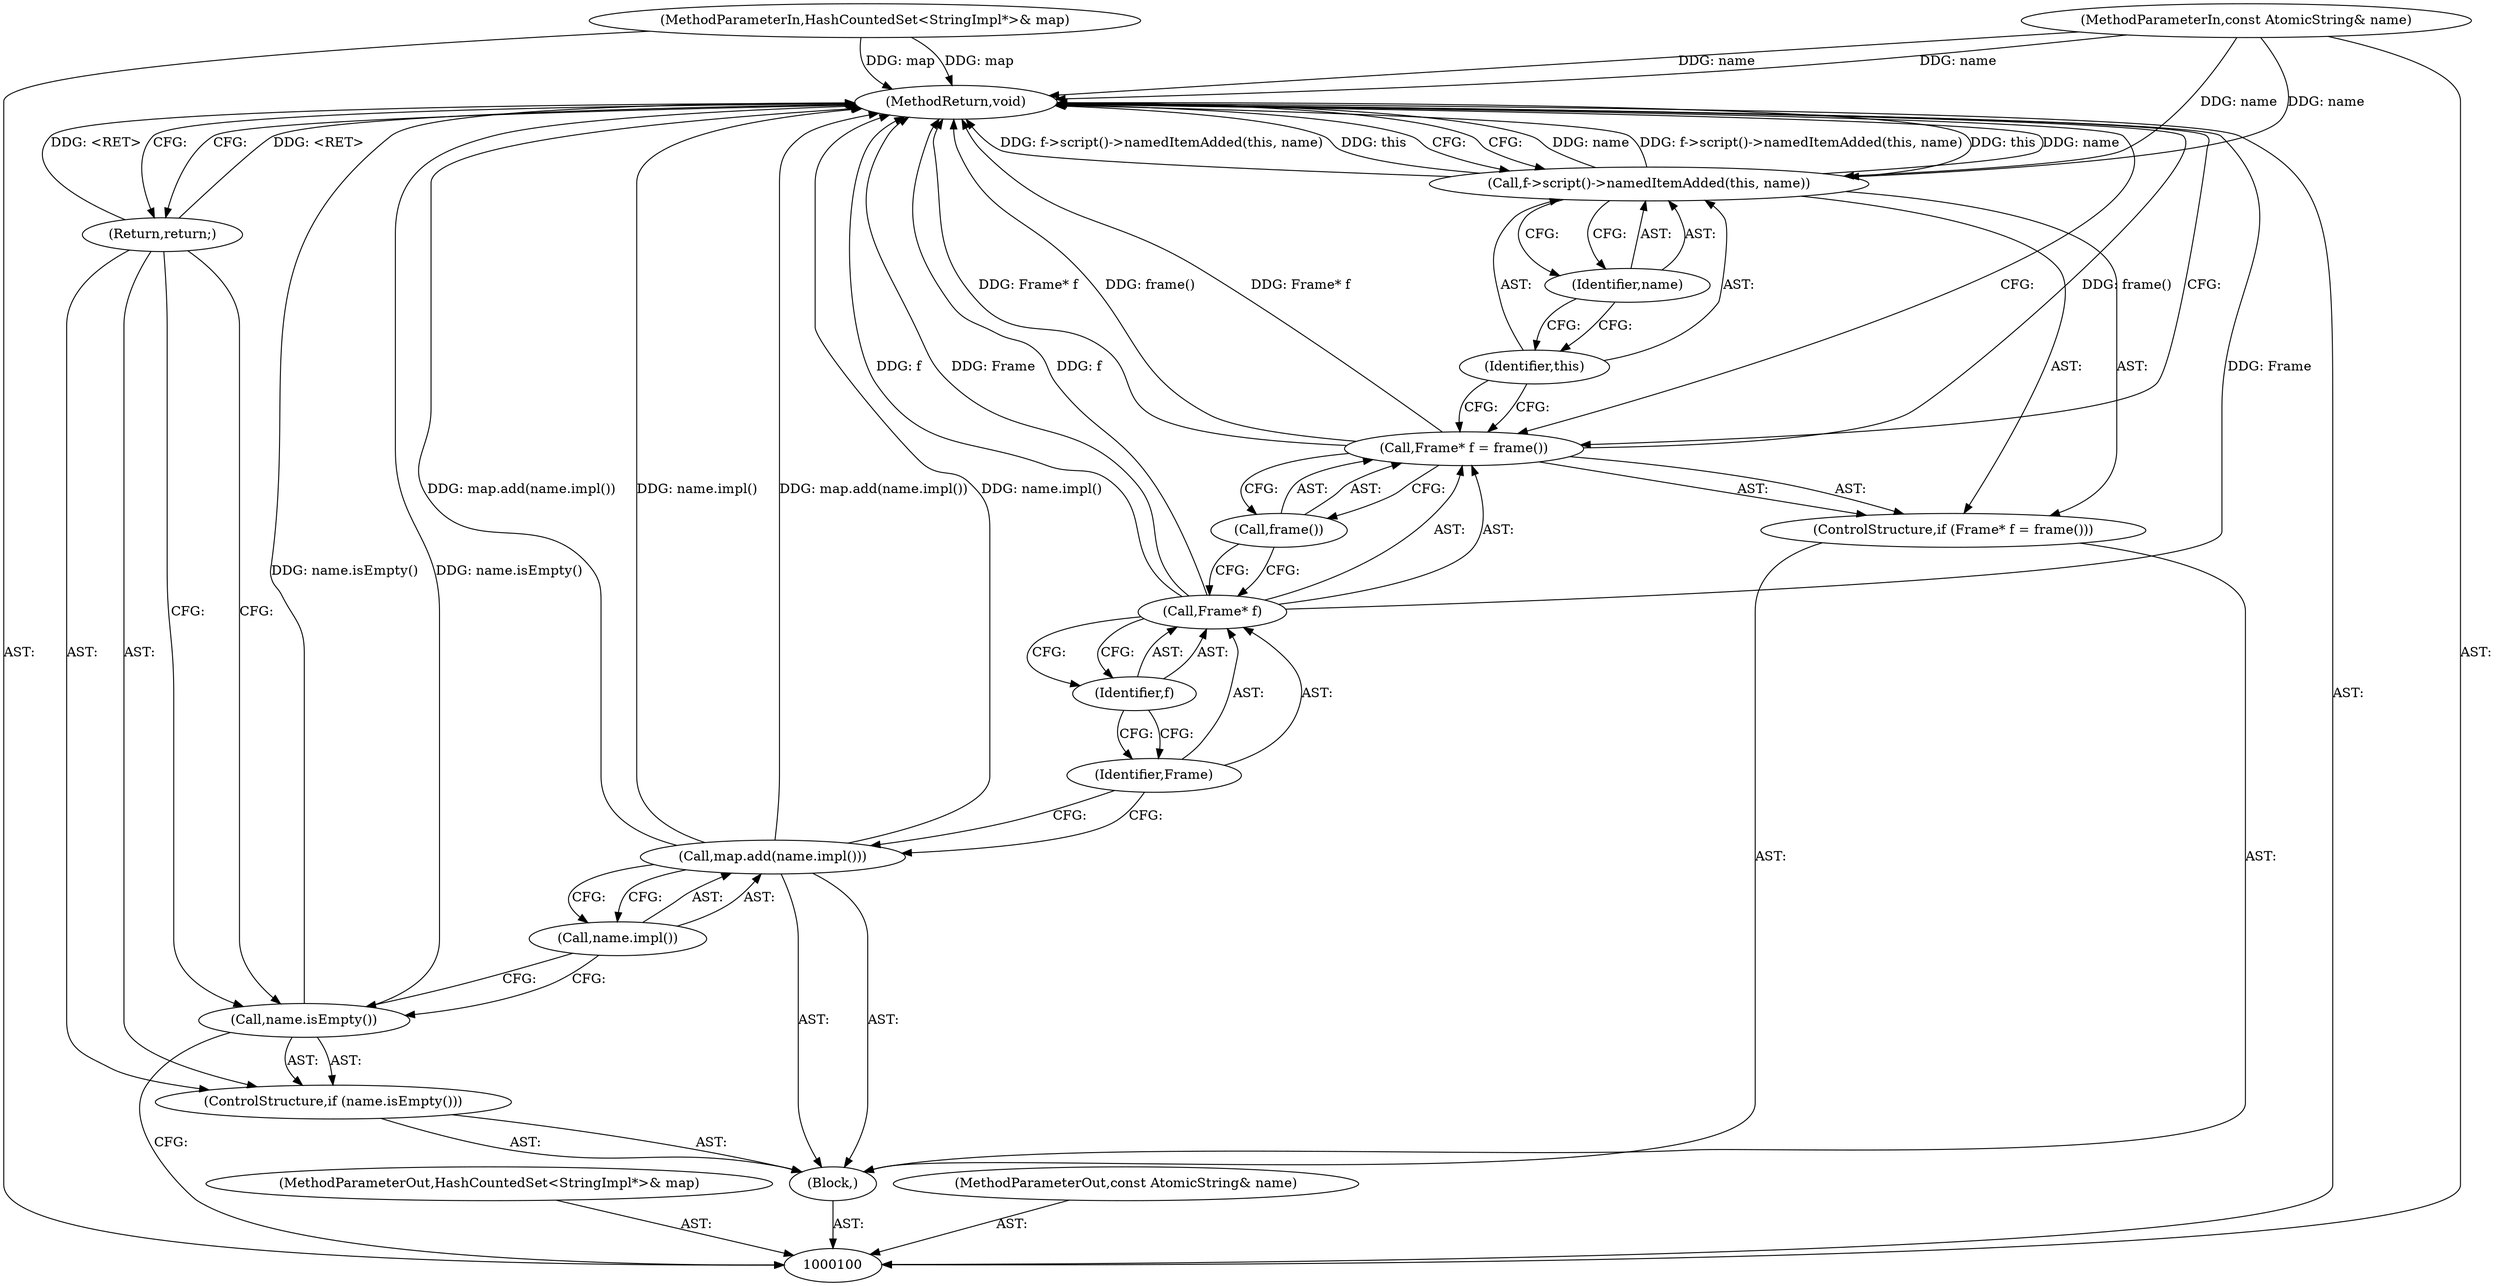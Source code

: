 digraph "1_Chrome_36773850210becda3d76f27285ecd899fafdfc72_2" {
"1000118" [label="(MethodReturn,void)"];
"1000101" [label="(MethodParameterIn,HashCountedSet<StringImpl*>& map)"];
"1000152" [label="(MethodParameterOut,HashCountedSet<StringImpl*>& map)"];
"1000102" [label="(MethodParameterIn,const AtomicString& name)"];
"1000153" [label="(MethodParameterOut,const AtomicString& name)"];
"1000103" [label="(Block,)"];
"1000104" [label="(ControlStructure,if (name.isEmpty()))"];
"1000105" [label="(Call,name.isEmpty())"];
"1000106" [label="(Return,return;)"];
"1000108" [label="(Call,name.impl())"];
"1000107" [label="(Call,map.add(name.impl()))"];
"1000113" [label="(Identifier,f)"];
"1000114" [label="(Call,frame())"];
"1000109" [label="(ControlStructure,if (Frame* f = frame()))"];
"1000110" [label="(Call,Frame* f = frame())"];
"1000111" [label="(Call,Frame* f)"];
"1000112" [label="(Identifier,Frame)"];
"1000116" [label="(Identifier,this)"];
"1000117" [label="(Identifier,name)"];
"1000115" [label="(Call,f->script()->namedItemAdded(this, name))"];
"1000118" -> "1000100"  [label="AST: "];
"1000118" -> "1000106"  [label="CFG: "];
"1000118" -> "1000115"  [label="CFG: "];
"1000118" -> "1000110"  [label="CFG: "];
"1000115" -> "1000118"  [label="DDG: name"];
"1000115" -> "1000118"  [label="DDG: f->script()->namedItemAdded(this, name)"];
"1000115" -> "1000118"  [label="DDG: this"];
"1000107" -> "1000118"  [label="DDG: name.impl()"];
"1000107" -> "1000118"  [label="DDG: map.add(name.impl())"];
"1000105" -> "1000118"  [label="DDG: name.isEmpty()"];
"1000110" -> "1000118"  [label="DDG: frame()"];
"1000110" -> "1000118"  [label="DDG: Frame* f"];
"1000102" -> "1000118"  [label="DDG: name"];
"1000111" -> "1000118"  [label="DDG: Frame"];
"1000111" -> "1000118"  [label="DDG: f"];
"1000101" -> "1000118"  [label="DDG: map"];
"1000106" -> "1000118"  [label="DDG: <RET>"];
"1000101" -> "1000100"  [label="AST: "];
"1000101" -> "1000118"  [label="DDG: map"];
"1000152" -> "1000100"  [label="AST: "];
"1000102" -> "1000100"  [label="AST: "];
"1000102" -> "1000118"  [label="DDG: name"];
"1000102" -> "1000115"  [label="DDG: name"];
"1000153" -> "1000100"  [label="AST: "];
"1000103" -> "1000100"  [label="AST: "];
"1000104" -> "1000103"  [label="AST: "];
"1000107" -> "1000103"  [label="AST: "];
"1000109" -> "1000103"  [label="AST: "];
"1000104" -> "1000103"  [label="AST: "];
"1000105" -> "1000104"  [label="AST: "];
"1000106" -> "1000104"  [label="AST: "];
"1000105" -> "1000104"  [label="AST: "];
"1000105" -> "1000100"  [label="CFG: "];
"1000106" -> "1000105"  [label="CFG: "];
"1000108" -> "1000105"  [label="CFG: "];
"1000105" -> "1000118"  [label="DDG: name.isEmpty()"];
"1000106" -> "1000104"  [label="AST: "];
"1000106" -> "1000105"  [label="CFG: "];
"1000118" -> "1000106"  [label="CFG: "];
"1000106" -> "1000118"  [label="DDG: <RET>"];
"1000108" -> "1000107"  [label="AST: "];
"1000108" -> "1000105"  [label="CFG: "];
"1000107" -> "1000108"  [label="CFG: "];
"1000107" -> "1000103"  [label="AST: "];
"1000107" -> "1000108"  [label="CFG: "];
"1000108" -> "1000107"  [label="AST: "];
"1000112" -> "1000107"  [label="CFG: "];
"1000107" -> "1000118"  [label="DDG: name.impl()"];
"1000107" -> "1000118"  [label="DDG: map.add(name.impl())"];
"1000113" -> "1000111"  [label="AST: "];
"1000113" -> "1000112"  [label="CFG: "];
"1000111" -> "1000113"  [label="CFG: "];
"1000114" -> "1000110"  [label="AST: "];
"1000114" -> "1000111"  [label="CFG: "];
"1000110" -> "1000114"  [label="CFG: "];
"1000109" -> "1000103"  [label="AST: "];
"1000110" -> "1000109"  [label="AST: "];
"1000115" -> "1000109"  [label="AST: "];
"1000110" -> "1000109"  [label="AST: "];
"1000110" -> "1000114"  [label="CFG: "];
"1000111" -> "1000110"  [label="AST: "];
"1000114" -> "1000110"  [label="AST: "];
"1000116" -> "1000110"  [label="CFG: "];
"1000118" -> "1000110"  [label="CFG: "];
"1000110" -> "1000118"  [label="DDG: frame()"];
"1000110" -> "1000118"  [label="DDG: Frame* f"];
"1000111" -> "1000110"  [label="AST: "];
"1000111" -> "1000113"  [label="CFG: "];
"1000112" -> "1000111"  [label="AST: "];
"1000113" -> "1000111"  [label="AST: "];
"1000114" -> "1000111"  [label="CFG: "];
"1000111" -> "1000118"  [label="DDG: Frame"];
"1000111" -> "1000118"  [label="DDG: f"];
"1000112" -> "1000111"  [label="AST: "];
"1000112" -> "1000107"  [label="CFG: "];
"1000113" -> "1000112"  [label="CFG: "];
"1000116" -> "1000115"  [label="AST: "];
"1000116" -> "1000110"  [label="CFG: "];
"1000117" -> "1000116"  [label="CFG: "];
"1000117" -> "1000115"  [label="AST: "];
"1000117" -> "1000116"  [label="CFG: "];
"1000115" -> "1000117"  [label="CFG: "];
"1000115" -> "1000109"  [label="AST: "];
"1000115" -> "1000117"  [label="CFG: "];
"1000116" -> "1000115"  [label="AST: "];
"1000117" -> "1000115"  [label="AST: "];
"1000118" -> "1000115"  [label="CFG: "];
"1000115" -> "1000118"  [label="DDG: name"];
"1000115" -> "1000118"  [label="DDG: f->script()->namedItemAdded(this, name)"];
"1000115" -> "1000118"  [label="DDG: this"];
"1000102" -> "1000115"  [label="DDG: name"];
}
